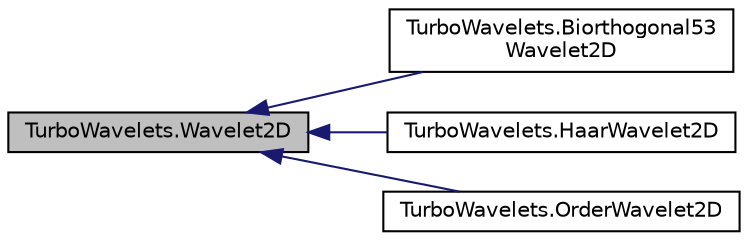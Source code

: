 digraph "TurboWavelets.Wavelet2D"
{
  edge [fontname="Helvetica",fontsize="10",labelfontname="Helvetica",labelfontsize="10"];
  node [fontname="Helvetica",fontsize="10",shape=record];
  rankdir="LR";
  Node1 [label="TurboWavelets.Wavelet2D",height=0.2,width=0.4,color="black", fillcolor="grey75", style="filled", fontcolor="black"];
  Node1 -> Node2 [dir="back",color="midnightblue",fontsize="10",style="solid",fontname="Helvetica"];
  Node2 [label="TurboWavelets.Biorthogonal53\lWavelet2D",height=0.2,width=0.4,color="black", fillcolor="white", style="filled",URL="$class_turbo_wavelets_1_1_biorthogonal53_wavelet2_d.html"];
  Node1 -> Node3 [dir="back",color="midnightblue",fontsize="10",style="solid",fontname="Helvetica"];
  Node3 [label="TurboWavelets.HaarWavelet2D",height=0.2,width=0.4,color="black", fillcolor="white", style="filled",URL="$class_turbo_wavelets_1_1_haar_wavelet2_d.html"];
  Node1 -> Node4 [dir="back",color="midnightblue",fontsize="10",style="solid",fontname="Helvetica"];
  Node4 [label="TurboWavelets.OrderWavelet2D",height=0.2,width=0.4,color="black", fillcolor="white", style="filled",URL="$class_turbo_wavelets_1_1_order_wavelet2_d.html"];
}

